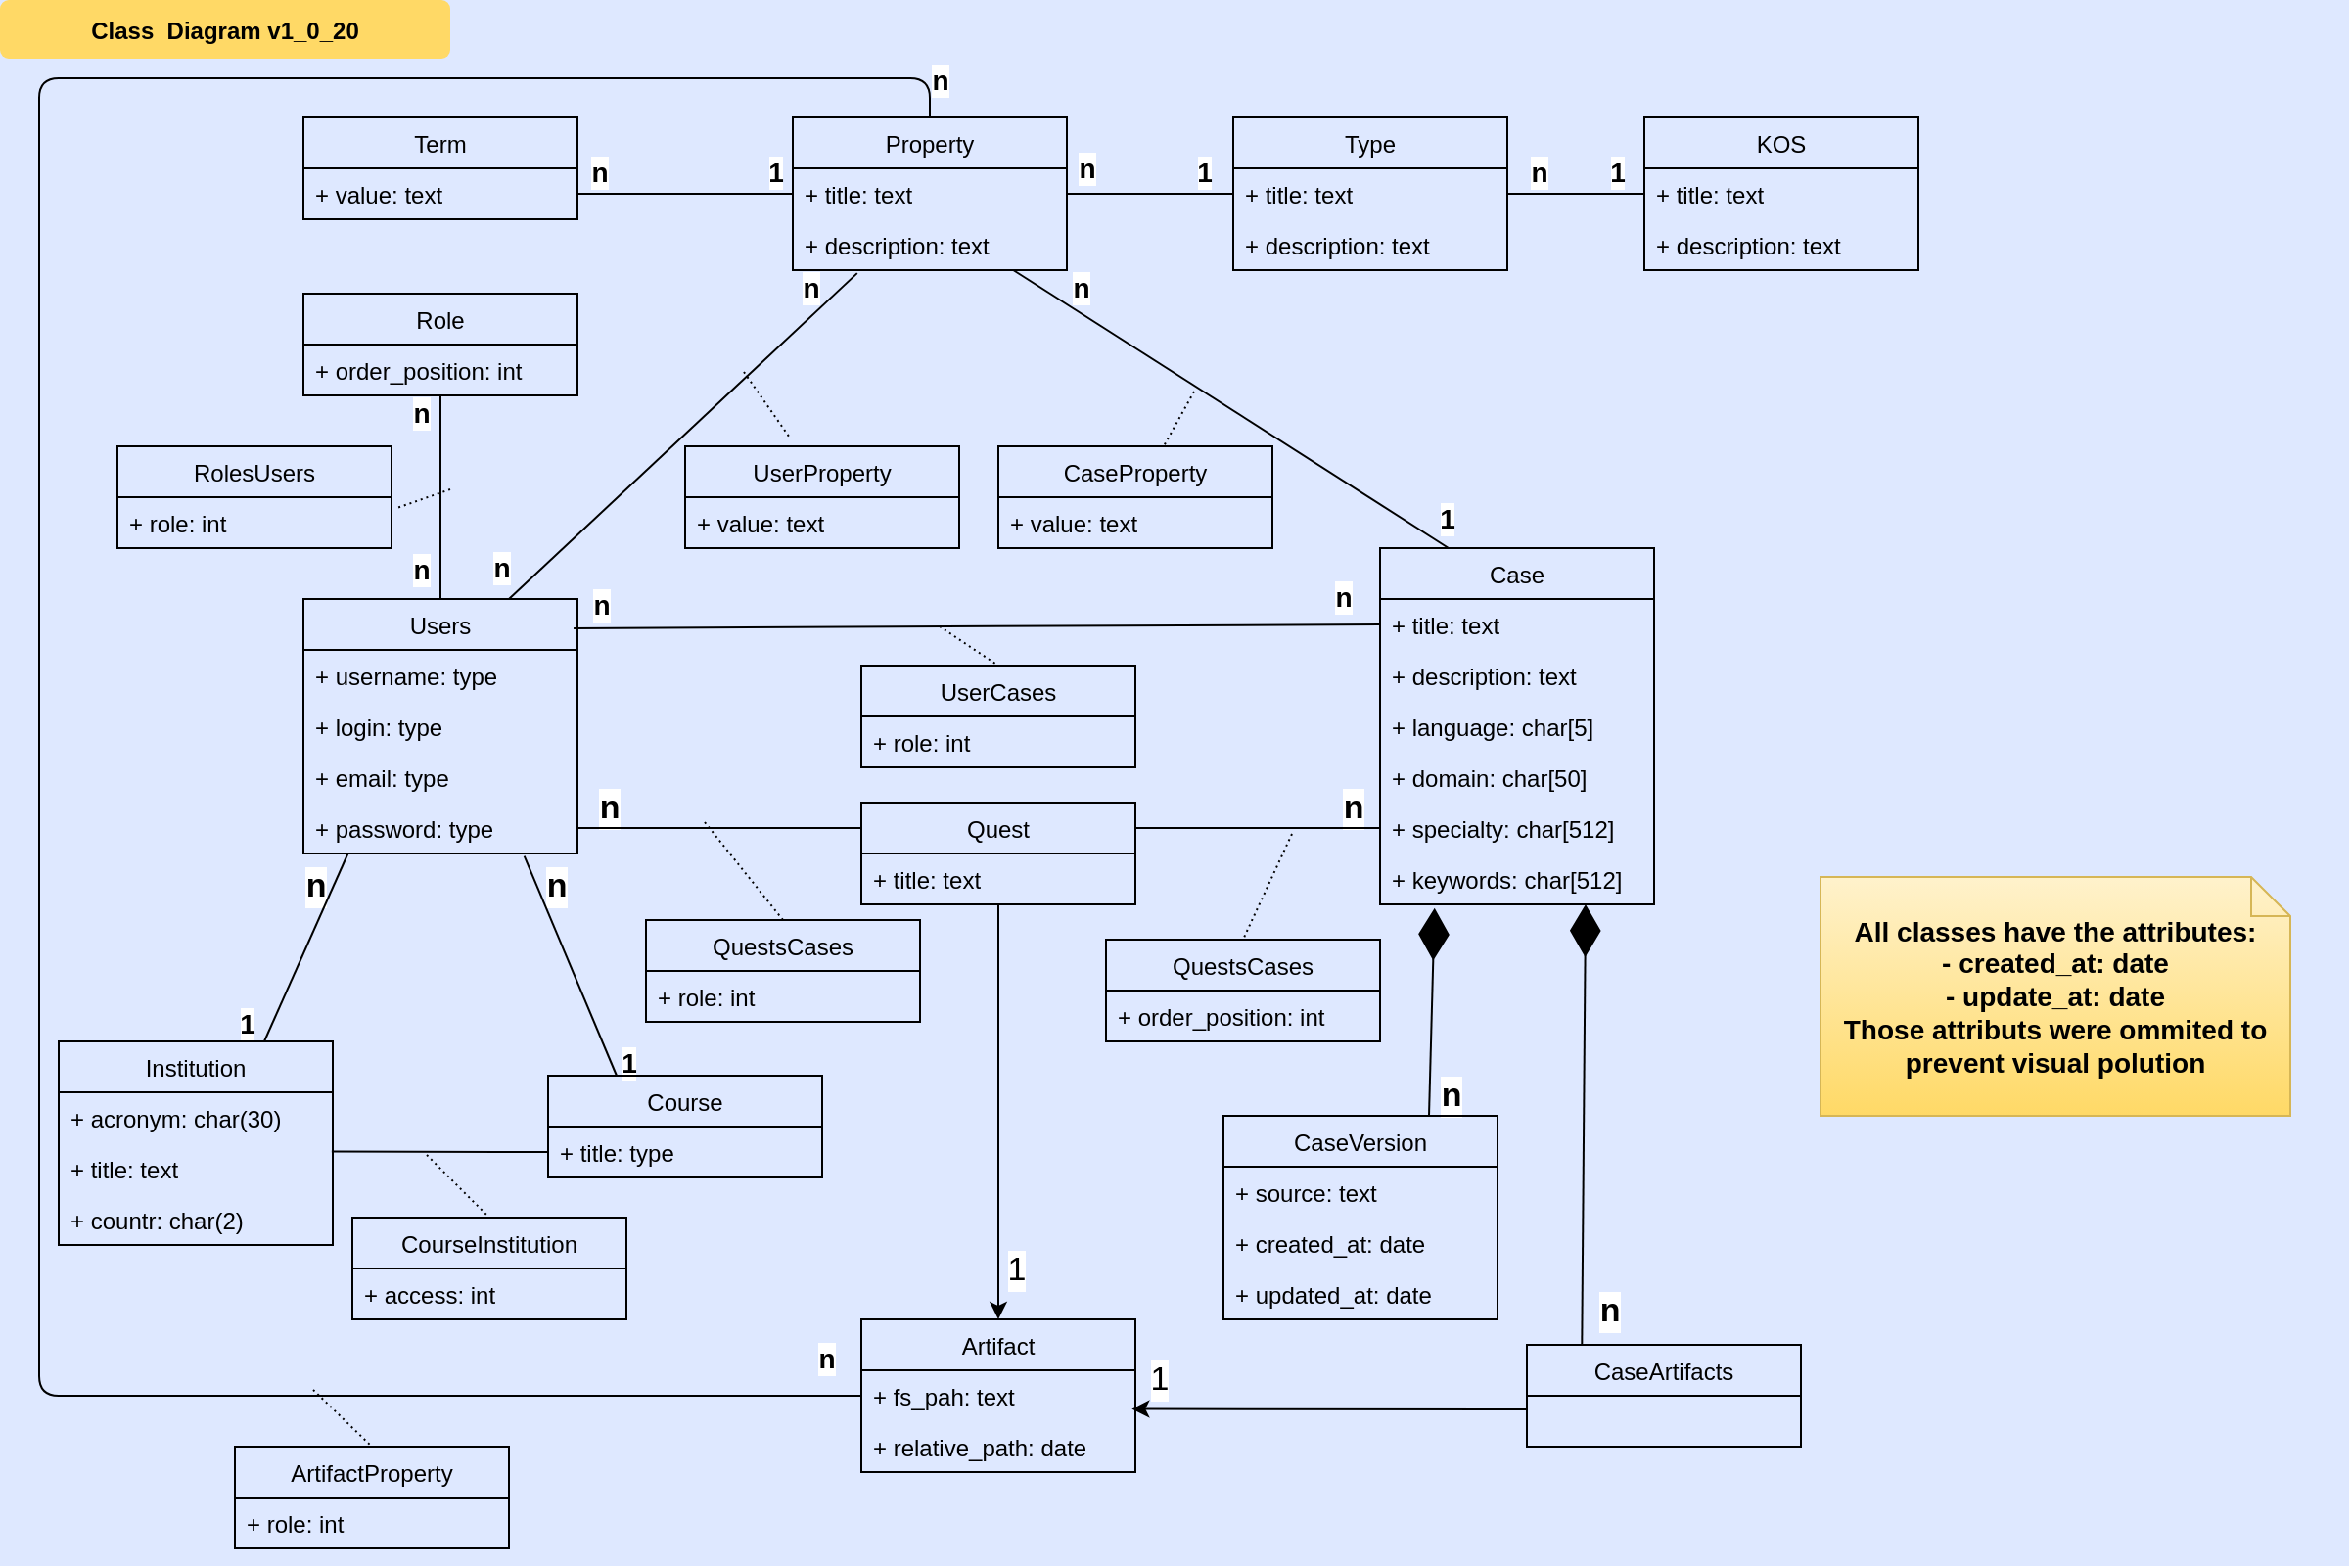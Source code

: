 <mxfile version="13.6.6" type="device"><diagram name="Page-1" id="c4acf3e9-155e-7222-9cf6-157b1a14988f"><mxGraphModel dx="1665" dy="484" grid="1" gridSize="10" guides="1" tooltips="1" connect="1" arrows="1" fold="1" page="1" pageScale="1" pageWidth="850" pageHeight="1100" background="#ffffff" math="0" shadow="0"><root><mxCell id="0"/><mxCell id="1" parent="0"/><mxCell id="ltPf_mcnGNrRVXwkHgvN-47" value="" style="fillColor=#DEE8FF;strokeColor=none" parent="1" vertex="1"><mxGeometry x="-300" y="100" width="1200" height="800" as="geometry"/></mxCell><mxCell id="sUAxRqPN--5q4pYPK_Sp-68" value="Role" style="swimlane;fontStyle=0;childLayout=stackLayout;horizontal=1;startSize=26;fillColor=none;horizontalStack=0;resizeParent=1;resizeParentMax=0;resizeLast=0;collapsible=1;marginBottom=0;" parent="1" vertex="1"><mxGeometry x="-145" y="250" width="140" height="52" as="geometry"/></mxCell><mxCell id="sUAxRqPN--5q4pYPK_Sp-69" value="+ order_position: int" style="text;strokeColor=none;fillColor=none;align=left;verticalAlign=top;spacingLeft=4;spacingRight=4;overflow=hidden;rotatable=0;points=[[0,0.5],[1,0.5]];portConstraint=eastwest;" parent="sUAxRqPN--5q4pYPK_Sp-68" vertex="1"><mxGeometry y="26" width="140" height="26" as="geometry"/></mxCell><mxCell id="sUAxRqPN--5q4pYPK_Sp-71" value="RolesUsers" style="swimlane;fontStyle=0;childLayout=stackLayout;horizontal=1;startSize=26;fillColor=none;horizontalStack=0;resizeParent=1;resizeParentMax=0;resizeLast=0;collapsible=1;marginBottom=0;" parent="1" vertex="1"><mxGeometry x="-240" y="328" width="140" height="52" as="geometry"/></mxCell><mxCell id="sUAxRqPN--5q4pYPK_Sp-72" value="+ role: int" style="text;strokeColor=none;fillColor=none;align=left;verticalAlign=top;spacingLeft=4;spacingRight=4;overflow=hidden;rotatable=0;points=[[0,0.5],[1,0.5]];portConstraint=eastwest;" parent="sUAxRqPN--5q4pYPK_Sp-71" vertex="1"><mxGeometry y="26" width="140" height="26" as="geometry"/></mxCell><mxCell id="sUAxRqPN--5q4pYPK_Sp-77" value="Property" style="swimlane;fontStyle=0;childLayout=stackLayout;horizontal=1;startSize=26;fillColor=none;horizontalStack=0;resizeParent=1;resizeParentMax=0;resizeLast=0;collapsible=1;marginBottom=0;" parent="1" vertex="1"><mxGeometry x="105" y="160" width="140" height="78" as="geometry"/></mxCell><mxCell id="sUAxRqPN--5q4pYPK_Sp-78" value="+ title: text" style="text;strokeColor=none;fillColor=none;align=left;verticalAlign=top;spacingLeft=4;spacingRight=4;overflow=hidden;rotatable=0;points=[[0,0.5],[1,0.5]];portConstraint=eastwest;" parent="sUAxRqPN--5q4pYPK_Sp-77" vertex="1"><mxGeometry y="26" width="140" height="26" as="geometry"/></mxCell><mxCell id="sUAxRqPN--5q4pYPK_Sp-79" value="+ description: text" style="text;strokeColor=none;fillColor=none;align=left;verticalAlign=top;spacingLeft=4;spacingRight=4;overflow=hidden;rotatable=0;points=[[0,0.5],[1,0.5]];portConstraint=eastwest;" parent="sUAxRqPN--5q4pYPK_Sp-77" vertex="1"><mxGeometry y="52" width="140" height="26" as="geometry"/></mxCell><mxCell id="sUAxRqPN--5q4pYPK_Sp-83" value="Term" style="swimlane;fontStyle=0;childLayout=stackLayout;horizontal=1;startSize=26;fillColor=none;horizontalStack=0;resizeParent=1;resizeParentMax=0;resizeLast=0;collapsible=1;marginBottom=0;" parent="1" vertex="1"><mxGeometry x="-145" y="160" width="140" height="52" as="geometry"/></mxCell><mxCell id="sUAxRqPN--5q4pYPK_Sp-84" value="+ value: text" style="text;strokeColor=none;fillColor=none;align=left;verticalAlign=top;spacingLeft=4;spacingRight=4;overflow=hidden;rotatable=0;points=[[0,0.5],[1,0.5]];portConstraint=eastwest;" parent="sUAxRqPN--5q4pYPK_Sp-83" vertex="1"><mxGeometry y="26" width="140" height="26" as="geometry"/></mxCell><mxCell id="sUAxRqPN--5q4pYPK_Sp-80" value="Type" style="swimlane;fontStyle=0;childLayout=stackLayout;horizontal=1;startSize=26;fillColor=none;horizontalStack=0;resizeParent=1;resizeParentMax=0;resizeLast=0;collapsible=1;marginBottom=0;" parent="1" vertex="1"><mxGeometry x="330" y="160" width="140" height="78" as="geometry"/></mxCell><mxCell id="sUAxRqPN--5q4pYPK_Sp-81" value="+ title: text" style="text;strokeColor=none;fillColor=none;align=left;verticalAlign=top;spacingLeft=4;spacingRight=4;overflow=hidden;rotatable=0;points=[[0,0.5],[1,0.5]];portConstraint=eastwest;" parent="sUAxRqPN--5q4pYPK_Sp-80" vertex="1"><mxGeometry y="26" width="140" height="26" as="geometry"/></mxCell><mxCell id="sUAxRqPN--5q4pYPK_Sp-82" value="+ description: text" style="text;strokeColor=none;fillColor=none;align=left;verticalAlign=top;spacingLeft=4;spacingRight=4;overflow=hidden;rotatable=0;points=[[0,0.5],[1,0.5]];portConstraint=eastwest;" parent="sUAxRqPN--5q4pYPK_Sp-80" vertex="1"><mxGeometry y="52" width="140" height="26" as="geometry"/></mxCell><mxCell id="sUAxRqPN--5q4pYPK_Sp-86" value="KOS" style="swimlane;fontStyle=0;childLayout=stackLayout;horizontal=1;startSize=26;fillColor=none;horizontalStack=0;resizeParent=1;resizeParentMax=0;resizeLast=0;collapsible=1;marginBottom=0;" parent="1" vertex="1"><mxGeometry x="540" y="160" width="140" height="78" as="geometry"/></mxCell><mxCell id="sUAxRqPN--5q4pYPK_Sp-87" value="+ title: text" style="text;strokeColor=none;fillColor=none;align=left;verticalAlign=top;spacingLeft=4;spacingRight=4;overflow=hidden;rotatable=0;points=[[0,0.5],[1,0.5]];portConstraint=eastwest;" parent="sUAxRqPN--5q4pYPK_Sp-86" vertex="1"><mxGeometry y="26" width="140" height="26" as="geometry"/></mxCell><mxCell id="sUAxRqPN--5q4pYPK_Sp-88" value="+ description: text" style="text;strokeColor=none;fillColor=none;align=left;verticalAlign=top;spacingLeft=4;spacingRight=4;overflow=hidden;rotatable=0;points=[[0,0.5],[1,0.5]];portConstraint=eastwest;" parent="sUAxRqPN--5q4pYPK_Sp-86" vertex="1"><mxGeometry y="52" width="140" height="26" as="geometry"/></mxCell><mxCell id="ltPf_mcnGNrRVXwkHgvN-14" value="UserProperty" style="swimlane;fontStyle=0;childLayout=stackLayout;horizontal=1;startSize=26;fillColor=none;horizontalStack=0;resizeParent=1;resizeParentMax=0;resizeLast=0;collapsible=1;marginBottom=0;" parent="1" vertex="1"><mxGeometry x="50" y="328" width="140" height="52" as="geometry"/></mxCell><mxCell id="ltPf_mcnGNrRVXwkHgvN-15" value="+ value: text" style="text;strokeColor=none;fillColor=none;align=left;verticalAlign=top;spacingLeft=4;spacingRight=4;overflow=hidden;rotatable=0;points=[[0,0.5],[1,0.5]];portConstraint=eastwest;" parent="ltPf_mcnGNrRVXwkHgvN-14" vertex="1"><mxGeometry y="26" width="140" height="26" as="geometry"/></mxCell><mxCell id="ltPf_mcnGNrRVXwkHgvN-9" value="CaseProperty" style="swimlane;fontStyle=0;childLayout=stackLayout;horizontal=1;startSize=26;fillColor=none;horizontalStack=0;resizeParent=1;resizeParentMax=0;resizeLast=0;collapsible=1;marginBottom=0;" parent="1" vertex="1"><mxGeometry x="210" y="328" width="140" height="52" as="geometry"/></mxCell><mxCell id="ltPf_mcnGNrRVXwkHgvN-10" value="+ value: text" style="text;strokeColor=none;fillColor=none;align=left;verticalAlign=top;spacingLeft=4;spacingRight=4;overflow=hidden;rotatable=0;points=[[0,0.5],[1,0.5]];portConstraint=eastwest;" parent="ltPf_mcnGNrRVXwkHgvN-9" vertex="1"><mxGeometry y="26" width="140" height="26" as="geometry"/></mxCell><mxCell id="sUAxRqPN--5q4pYPK_Sp-8" value="" style="endArrow=diamondThin;endFill=1;endSize=24;html=1;exitX=0.75;exitY=0;exitDx=0;exitDy=0;entryX=0.199;entryY=1.07;entryDx=0;entryDy=0;entryPerimeter=0;" parent="1" source="sUAxRqPN--5q4pYPK_Sp-11" target="sUAxRqPN--5q4pYPK_Sp-7" edge="1"><mxGeometry width="160" relative="1" as="geometry"><mxPoint x="682" y="424.012" as="sourcePoint"/><mxPoint x="432" y="580" as="targetPoint"/></mxGeometry></mxCell><mxCell id="sUAxRqPN--5q4pYPK_Sp-9" value="&lt;b&gt;&lt;font style=&quot;font-size: 17px&quot;&gt;n&lt;/font&gt;&lt;/b&gt;" style="edgeLabel;html=1;align=center;verticalAlign=middle;resizable=0;points=[];" parent="sUAxRqPN--5q4pYPK_Sp-8" vertex="1" connectable="0"><mxGeometry x="0.293" y="1" relative="1" as="geometry"><mxPoint x="91" y="168.57" as="offset"/></mxGeometry></mxCell><mxCell id="ltPf_mcnGNrRVXwkHgvN-40" value="&lt;b&gt;&lt;font style=&quot;font-size: 17px&quot;&gt;n&lt;/font&gt;&lt;/b&gt;" style="edgeLabel;html=1;align=center;verticalAlign=middle;resizable=0;points=[];" parent="sUAxRqPN--5q4pYPK_Sp-8" vertex="1" connectable="0"><mxGeometry x="0.293" y="1" relative="1" as="geometry"><mxPoint x="9.96" y="58.44" as="offset"/></mxGeometry></mxCell><mxCell id="ltPf_mcnGNrRVXwkHgvN-41" value="&lt;b&gt;&lt;font style=&quot;font-size: 17px&quot;&gt;n&lt;/font&gt;&lt;/b&gt;" style="edgeLabel;html=1;align=center;verticalAlign=middle;resizable=0;points=[];" parent="sUAxRqPN--5q4pYPK_Sp-8" vertex="1" connectable="0"><mxGeometry x="0.293" y="1" relative="1" as="geometry"><mxPoint x="-570.04" y="-48.33" as="offset"/></mxGeometry></mxCell><mxCell id="ltPf_mcnGNrRVXwkHgvN-42" value="1" style="edgeLabel;html=1;align=center;verticalAlign=middle;resizable=0;points=[];fontSize=14;fontStyle=1" parent="sUAxRqPN--5q4pYPK_Sp-8" vertex="1" connectable="0"><mxGeometry x="0.293" y="1" relative="1" as="geometry"><mxPoint x="-605.04" y="21.21" as="offset"/></mxGeometry></mxCell><mxCell id="ltPf_mcnGNrRVXwkHgvN-43" value="&lt;b&gt;&lt;font style=&quot;font-size: 17px&quot;&gt;n&lt;/font&gt;&lt;/b&gt;" style="edgeLabel;html=1;align=center;verticalAlign=middle;resizable=0;points=[];" parent="sUAxRqPN--5q4pYPK_Sp-8" vertex="1" connectable="0"><mxGeometry x="0.293" y="1" relative="1" as="geometry"><mxPoint x="-447.04" y="-48.33" as="offset"/></mxGeometry></mxCell><mxCell id="ltPf_mcnGNrRVXwkHgvN-44" value="1" style="edgeLabel;html=1;align=center;verticalAlign=middle;resizable=0;points=[];fontSize=14;fontStyle=1" parent="sUAxRqPN--5q4pYPK_Sp-8" vertex="1" connectable="0"><mxGeometry x="0.293" y="1" relative="1" as="geometry"><mxPoint x="-410.03" y="40.84" as="offset"/></mxGeometry></mxCell><mxCell id="ltPf_mcnGNrRVXwkHgvN-45" value="&lt;b&gt;&lt;font style=&quot;font-size: 17px&quot;&gt;n&lt;/font&gt;&lt;/b&gt;" style="edgeLabel;html=1;align=center;verticalAlign=middle;resizable=0;points=[];" parent="sUAxRqPN--5q4pYPK_Sp-8" vertex="1" connectable="0"><mxGeometry x="0.293" y="1" relative="1" as="geometry"><mxPoint x="-420.04" y="-88.33" as="offset"/></mxGeometry></mxCell><mxCell id="ltPf_mcnGNrRVXwkHgvN-46" value="&lt;b&gt;&lt;font style=&quot;font-size: 17px&quot;&gt;n&lt;/font&gt;&lt;/b&gt;" style="edgeLabel;html=1;align=center;verticalAlign=middle;resizable=0;points=[];" parent="sUAxRqPN--5q4pYPK_Sp-8" vertex="1" connectable="0"><mxGeometry x="0.293" y="1" relative="1" as="geometry"><mxPoint x="-40.04" y="-88.33" as="offset"/></mxGeometry></mxCell><mxCell id="sUAxRqPN--5q4pYPK_Sp-10" value="" style="endArrow=diamondThin;endFill=1;endSize=24;html=1;exitX=0.201;exitY=-0.007;exitDx=0;exitDy=0;entryX=0.75;entryY=1;entryDx=0;entryDy=0;exitPerimeter=0;" parent="1" source="sUAxRqPN--5q4pYPK_Sp-15" target="sUAxRqPN--5q4pYPK_Sp-1" edge="1"><mxGeometry width="160" relative="1" as="geometry"><mxPoint x="385" y="360" as="sourcePoint"/><mxPoint x="510" y="570" as="targetPoint"/></mxGeometry></mxCell><mxCell id="sUAxRqPN--5q4pYPK_Sp-29" value="" style="endArrow=none;endFill=0;endSize=12;html=1;entryX=0;entryY=0.5;entryDx=0;entryDy=0;exitX=0.996;exitY=0.165;exitDx=0;exitDy=0;exitPerimeter=0;" parent="1" source="ltPf_mcnGNrRVXwkHgvN-50" target="sUAxRqPN--5q4pYPK_Sp-28" edge="1"><mxGeometry width="160" relative="1" as="geometry"><mxPoint x="-160" y="692.5" as="sourcePoint"/><mxPoint y="692.5" as="targetPoint"/></mxGeometry></mxCell><mxCell id="sUAxRqPN--5q4pYPK_Sp-34" value="" style="endArrow=none;html=1;rounded=0;dashed=1;dashPattern=1 2;entryX=0.5;entryY=0;entryDx=0;entryDy=0;" parent="1" target="sUAxRqPN--5q4pYPK_Sp-30" edge="1"><mxGeometry relative="1" as="geometry"><mxPoint x="-82" y="690" as="sourcePoint"/><mxPoint x="250" y="782.5" as="targetPoint"/></mxGeometry></mxCell><mxCell id="sUAxRqPN--5q4pYPK_Sp-35" value="" style="resizable=0;html=1;align=left;verticalAlign=bottom;" parent="sUAxRqPN--5q4pYPK_Sp-34" connectable="0" vertex="1"><mxGeometry x="-1" relative="1" as="geometry"/></mxCell><mxCell id="sUAxRqPN--5q4pYPK_Sp-36" value="" style="resizable=0;html=1;align=right;verticalAlign=bottom;" parent="sUAxRqPN--5q4pYPK_Sp-34" connectable="0" vertex="1"><mxGeometry x="1" relative="1" as="geometry"/></mxCell><mxCell id="sUAxRqPN--5q4pYPK_Sp-37" value="" style="endArrow=none;html=1;rounded=0;exitX=0.75;exitY=0;exitDx=0;exitDy=0;entryX=0.163;entryY=0.995;entryDx=0;entryDy=0;entryPerimeter=0;" parent="1" source="sUAxRqPN--5q4pYPK_Sp-25" target="ltPf_mcnGNrRVXwkHgvN-8" edge="1"><mxGeometry relative="1" as="geometry"><mxPoint x="130" y="502" as="sourcePoint"/><mxPoint x="290" y="502" as="targetPoint"/></mxGeometry></mxCell><mxCell id="sUAxRqPN--5q4pYPK_Sp-38" value="" style="endArrow=none;html=1;rounded=0;exitX=0.25;exitY=0;exitDx=0;exitDy=0;entryX=0.806;entryY=1.049;entryDx=0;entryDy=0;entryPerimeter=0;" parent="1" source="sUAxRqPN--5q4pYPK_Sp-27" target="ltPf_mcnGNrRVXwkHgvN-8" edge="1"><mxGeometry relative="1" as="geometry"><mxPoint x="10" y="572" as="sourcePoint"/><mxPoint x="-15.714" y="494" as="targetPoint"/></mxGeometry></mxCell><mxCell id="sUAxRqPN--5q4pYPK_Sp-41" value="" style="endArrow=none;endFill=0;endSize=12;html=1;entryX=0;entryY=0.5;entryDx=0;entryDy=0;exitX=0.986;exitY=0.115;exitDx=0;exitDy=0;exitPerimeter=0;" parent="1" source="sUAxRqPN--5q4pYPK_Sp-18" target="sUAxRqPN--5q4pYPK_Sp-2" edge="1"><mxGeometry width="160" relative="1" as="geometry"><mxPoint x="10" y="480" as="sourcePoint"/><mxPoint x="50" y="566.0" as="targetPoint"/></mxGeometry></mxCell><mxCell id="sUAxRqPN--5q4pYPK_Sp-45" value="" style="endArrow=none;html=1;rounded=0;dashed=1;dashPattern=1 2;entryX=0.5;entryY=0;entryDx=0;entryDy=0;" parent="1" target="sUAxRqPN--5q4pYPK_Sp-39" edge="1"><mxGeometry relative="1" as="geometry"><mxPoint x="180" y="420" as="sourcePoint"/><mxPoint x="245" y="510" as="targetPoint"/><Array as="points"/></mxGeometry></mxCell><mxCell id="sUAxRqPN--5q4pYPK_Sp-46" value="" style="resizable=0;html=1;align=left;verticalAlign=bottom;" parent="sUAxRqPN--5q4pYPK_Sp-45" connectable="0" vertex="1"><mxGeometry x="-1" relative="1" as="geometry"/></mxCell><mxCell id="sUAxRqPN--5q4pYPK_Sp-47" value="" style="resizable=0;html=1;align=right;verticalAlign=bottom;" parent="sUAxRqPN--5q4pYPK_Sp-45" connectable="0" vertex="1"><mxGeometry x="1" relative="1" as="geometry"/></mxCell><mxCell id="sUAxRqPN--5q4pYPK_Sp-59" value="" style="endArrow=none;endFill=0;endSize=12;html=1;entryX=1;entryY=0.25;entryDx=0;entryDy=0;exitX=0;exitY=0.5;exitDx=0;exitDy=0;" parent="1" source="sUAxRqPN--5q4pYPK_Sp-6" target="sUAxRqPN--5q4pYPK_Sp-50" edge="1"><mxGeometry width="160" relative="1" as="geometry"><mxPoint x="50" y="481.0" as="sourcePoint"/><mxPoint x="280" y="523" as="targetPoint"/></mxGeometry></mxCell><mxCell id="sUAxRqPN--5q4pYPK_Sp-63" value="" style="endArrow=none;html=1;rounded=0;dashed=1;dashPattern=1 2;entryX=0.5;entryY=0;entryDx=0;entryDy=0;" parent="1" target="sUAxRqPN--5q4pYPK_Sp-61" edge="1"><mxGeometry relative="1" as="geometry"><mxPoint x="360" y="526" as="sourcePoint"/><mxPoint x="695" y="524" as="targetPoint"/><Array as="points"/></mxGeometry></mxCell><mxCell id="sUAxRqPN--5q4pYPK_Sp-64" value="" style="resizable=0;html=1;align=left;verticalAlign=bottom;" parent="sUAxRqPN--5q4pYPK_Sp-63" connectable="0" vertex="1"><mxGeometry x="-1" relative="1" as="geometry"/></mxCell><mxCell id="sUAxRqPN--5q4pYPK_Sp-65" value="" style="resizable=0;html=1;align=right;verticalAlign=bottom;" parent="sUAxRqPN--5q4pYPK_Sp-63" connectable="0" vertex="1"><mxGeometry x="1" relative="1" as="geometry"/></mxCell><mxCell id="sUAxRqPN--5q4pYPK_Sp-70" value="" style="endArrow=none;endFill=0;endSize=12;html=1;exitX=0.5;exitY=0;exitDx=0;exitDy=0;" parent="1" source="sUAxRqPN--5q4pYPK_Sp-18" target="sUAxRqPN--5q4pYPK_Sp-69" edge="1"><mxGeometry width="160" relative="1" as="geometry"><mxPoint x="5" y="481" as="sourcePoint"/><mxPoint x="370" y="481" as="targetPoint"/></mxGeometry></mxCell><mxCell id="ltPf_mcnGNrRVXwkHgvN-29" value="&lt;b&gt;n&lt;/b&gt;" style="edgeLabel;html=1;align=center;verticalAlign=middle;resizable=0;points=[];fontSize=14;" parent="sUAxRqPN--5q4pYPK_Sp-70" vertex="1" connectable="0"><mxGeometry x="-0.333" y="1" relative="1" as="geometry"><mxPoint x="-9" y="-60.88" as="offset"/></mxGeometry></mxCell><mxCell id="ltPf_mcnGNrRVXwkHgvN-30" value="&lt;b&gt;n&lt;/b&gt;" style="edgeLabel;html=1;align=center;verticalAlign=middle;resizable=0;points=[];fontSize=14;" parent="sUAxRqPN--5q4pYPK_Sp-70" vertex="1" connectable="0"><mxGeometry x="-0.333" y="1" relative="1" as="geometry"><mxPoint x="-9" y="19.12" as="offset"/></mxGeometry></mxCell><mxCell id="sUAxRqPN--5q4pYPK_Sp-73" value="" style="endArrow=none;html=1;rounded=0;dashed=1;dashPattern=1 2;entryX=1.019;entryY=0.213;entryDx=0;entryDy=0;entryPerimeter=0;" parent="1" target="sUAxRqPN--5q4pYPK_Sp-72" edge="1"><mxGeometry relative="1" as="geometry"><mxPoint x="-70" y="350" as="sourcePoint"/><mxPoint x="-150" y="380" as="targetPoint"/><Array as="points"/></mxGeometry></mxCell><mxCell id="sUAxRqPN--5q4pYPK_Sp-74" value="" style="resizable=0;html=1;align=left;verticalAlign=bottom;" parent="sUAxRqPN--5q4pYPK_Sp-73" connectable="0" vertex="1"><mxGeometry x="-1" relative="1" as="geometry"/></mxCell><mxCell id="sUAxRqPN--5q4pYPK_Sp-75" value="" style="resizable=0;html=1;align=right;verticalAlign=bottom;" parent="sUAxRqPN--5q4pYPK_Sp-73" connectable="0" vertex="1"><mxGeometry x="1" relative="1" as="geometry"/></mxCell><mxCell id="sUAxRqPN--5q4pYPK_Sp-1" value="Case" style="swimlane;fontStyle=0;childLayout=stackLayout;horizontal=1;startSize=26;fillColor=none;horizontalStack=0;resizeParent=1;resizeParentMax=0;resizeLast=0;collapsible=1;marginBottom=0;" parent="1" vertex="1"><mxGeometry x="405" y="380" width="140" height="182" as="geometry"/></mxCell><mxCell id="sUAxRqPN--5q4pYPK_Sp-2" value="+ title: text" style="text;strokeColor=none;fillColor=none;align=left;verticalAlign=top;spacingLeft=4;spacingRight=4;overflow=hidden;rotatable=0;points=[[0,0.5],[1,0.5]];portConstraint=eastwest;" parent="sUAxRqPN--5q4pYPK_Sp-1" vertex="1"><mxGeometry y="26" width="140" height="26" as="geometry"/></mxCell><mxCell id="sUAxRqPN--5q4pYPK_Sp-3" value="+ description: text" style="text;strokeColor=none;fillColor=none;align=left;verticalAlign=top;spacingLeft=4;spacingRight=4;overflow=hidden;rotatable=0;points=[[0,0.5],[1,0.5]];portConstraint=eastwest;" parent="sUAxRqPN--5q4pYPK_Sp-1" vertex="1"><mxGeometry y="52" width="140" height="26" as="geometry"/></mxCell><mxCell id="sUAxRqPN--5q4pYPK_Sp-4" value="+ language: char[5]" style="text;strokeColor=none;fillColor=none;align=left;verticalAlign=top;spacingLeft=4;spacingRight=4;overflow=hidden;rotatable=0;points=[[0,0.5],[1,0.5]];portConstraint=eastwest;" parent="sUAxRqPN--5q4pYPK_Sp-1" vertex="1"><mxGeometry y="78" width="140" height="26" as="geometry"/></mxCell><mxCell id="sUAxRqPN--5q4pYPK_Sp-5" value="+ domain: char[50]" style="text;strokeColor=none;fillColor=none;align=left;verticalAlign=top;spacingLeft=4;spacingRight=4;overflow=hidden;rotatable=0;points=[[0,0.5],[1,0.5]];portConstraint=eastwest;" parent="sUAxRqPN--5q4pYPK_Sp-1" vertex="1"><mxGeometry y="104" width="140" height="26" as="geometry"/></mxCell><mxCell id="sUAxRqPN--5q4pYPK_Sp-6" value="+ specialty: char[512]" style="text;strokeColor=none;fillColor=none;align=left;verticalAlign=top;spacingLeft=4;spacingRight=4;overflow=hidden;rotatable=0;points=[[0,0.5],[1,0.5]];portConstraint=eastwest;" parent="sUAxRqPN--5q4pYPK_Sp-1" vertex="1"><mxGeometry y="130" width="140" height="26" as="geometry"/></mxCell><mxCell id="sUAxRqPN--5q4pYPK_Sp-7" value="+ keywords: char[512]" style="text;strokeColor=none;fillColor=none;align=left;verticalAlign=top;spacingLeft=4;spacingRight=4;overflow=hidden;rotatable=0;points=[[0,0.5],[1,0.5]];portConstraint=eastwest;" parent="sUAxRqPN--5q4pYPK_Sp-1" vertex="1"><mxGeometry y="156" width="140" height="26" as="geometry"/></mxCell><mxCell id="ltPf_mcnGNrRVXwkHgvN-1" value="" style="endArrow=none;endFill=0;endSize=12;html=1;entryX=0;entryY=0.5;entryDx=0;entryDy=0;exitX=1;exitY=0.5;exitDx=0;exitDy=0;" parent="1" source="sUAxRqPN--5q4pYPK_Sp-78" target="sUAxRqPN--5q4pYPK_Sp-81" edge="1"><mxGeometry width="160" relative="1" as="geometry"><mxPoint x="550" y="473" as="sourcePoint"/><mxPoint x="760" y="499" as="targetPoint"/></mxGeometry></mxCell><mxCell id="ltPf_mcnGNrRVXwkHgvN-21" value="n" style="edgeLabel;html=1;align=center;verticalAlign=middle;resizable=0;points=[];fontSize=14;fontStyle=1" parent="ltPf_mcnGNrRVXwkHgvN-1" vertex="1" connectable="0"><mxGeometry x="0.516" y="1" relative="1" as="geometry"><mxPoint x="-54.71" y="-12" as="offset"/></mxGeometry></mxCell><mxCell id="ltPf_mcnGNrRVXwkHgvN-22" value="1" style="edgeLabel;html=1;align=center;verticalAlign=middle;resizable=0;points=[];fontSize=14;fontStyle=1" parent="ltPf_mcnGNrRVXwkHgvN-1" vertex="1" connectable="0"><mxGeometry x="-0.287" relative="1" as="geometry"><mxPoint x="39.41" y="-11" as="offset"/></mxGeometry></mxCell><mxCell id="ltPf_mcnGNrRVXwkHgvN-2" value="" style="endArrow=none;endFill=0;endSize=12;html=1;exitX=1;exitY=0.5;exitDx=0;exitDy=0;entryX=0;entryY=0.5;entryDx=0;entryDy=0;" parent="1" source="sUAxRqPN--5q4pYPK_Sp-81" target="sUAxRqPN--5q4pYPK_Sp-87" edge="1"><mxGeometry width="160" relative="1" as="geometry"><mxPoint x="320" y="347" as="sourcePoint"/><mxPoint x="625" y="347" as="targetPoint"/></mxGeometry></mxCell><mxCell id="ltPf_mcnGNrRVXwkHgvN-23" value="n" style="edgeLabel;html=1;align=center;verticalAlign=middle;resizable=0;points=[];fontSize=14;fontStyle=1" parent="ltPf_mcnGNrRVXwkHgvN-2" vertex="1" connectable="0"><mxGeometry x="-0.479" y="-1" relative="1" as="geometry"><mxPoint x="-2.65" y="-12" as="offset"/></mxGeometry></mxCell><mxCell id="ltPf_mcnGNrRVXwkHgvN-24" value="1" style="edgeLabel;html=1;align=center;verticalAlign=middle;resizable=0;points=[];fontSize=14;fontStyle=1" parent="ltPf_mcnGNrRVXwkHgvN-2" vertex="1" connectable="0"><mxGeometry x="-0.479" y="-1" relative="1" as="geometry"><mxPoint x="37.35" y="-12" as="offset"/></mxGeometry></mxCell><mxCell id="ltPf_mcnGNrRVXwkHgvN-3" value="" style="endArrow=none;endFill=0;endSize=12;html=1;" parent="1" edge="1"><mxGeometry width="160" relative="1" as="geometry"><mxPoint x="-5" y="199" as="sourcePoint"/><mxPoint x="105" y="199" as="targetPoint"/></mxGeometry></mxCell><mxCell id="ltPf_mcnGNrRVXwkHgvN-19" value="n" style="edgeLabel;html=1;align=center;verticalAlign=middle;resizable=0;points=[];fontSize=14;fontStyle=1" parent="ltPf_mcnGNrRVXwkHgvN-3" vertex="1" connectable="0"><mxGeometry x="0.273" y="1" relative="1" as="geometry"><mxPoint x="-59.66" y="-10" as="offset"/></mxGeometry></mxCell><mxCell id="ltPf_mcnGNrRVXwkHgvN-20" value="1" style="edgeLabel;html=1;align=center;verticalAlign=middle;resizable=0;points=[];fontSize=14;fontStyle=1" parent="ltPf_mcnGNrRVXwkHgvN-3" vertex="1" connectable="0"><mxGeometry x="0.273" y="1" relative="1" as="geometry"><mxPoint x="30.34" y="-10" as="offset"/></mxGeometry></mxCell><mxCell id="ltPf_mcnGNrRVXwkHgvN-4" value="" style="endArrow=none;endFill=0;endSize=12;html=1;exitX=0.25;exitY=0;exitDx=0;exitDy=0;entryX=0.806;entryY=1.005;entryDx=0;entryDy=0;entryPerimeter=0;" parent="1" source="sUAxRqPN--5q4pYPK_Sp-1" target="sUAxRqPN--5q4pYPK_Sp-79" edge="1"><mxGeometry width="160" relative="1" as="geometry"><mxPoint x="650" y="269" as="sourcePoint"/><mxPoint x="310.7" y="288.724" as="targetPoint"/></mxGeometry></mxCell><mxCell id="ltPf_mcnGNrRVXwkHgvN-5" value="" style="endArrow=none;endFill=0;endSize=12;html=1;exitX=0.75;exitY=0;exitDx=0;exitDy=0;entryX=0.235;entryY=1.06;entryDx=0;entryDy=0;entryPerimeter=0;" parent="1" source="sUAxRqPN--5q4pYPK_Sp-18" target="sUAxRqPN--5q4pYPK_Sp-79" edge="1"><mxGeometry width="160" relative="1" as="geometry"><mxPoint x="415" y="429" as="sourcePoint"/><mxPoint x="258.347" y="318" as="targetPoint"/></mxGeometry></mxCell><mxCell id="ltPf_mcnGNrRVXwkHgvN-25" value="&lt;b&gt;n&lt;/b&gt;" style="edgeLabel;html=1;align=center;verticalAlign=middle;resizable=0;points=[];fontSize=14;" parent="ltPf_mcnGNrRVXwkHgvN-5" vertex="1" connectable="0"><mxGeometry x="0.611" y="-6" relative="1" as="geometry"><mxPoint x="6.58" y="-29.82" as="offset"/></mxGeometry></mxCell><mxCell id="ltPf_mcnGNrRVXwkHgvN-26" value="&lt;b&gt;n&lt;/b&gt;" style="edgeLabel;html=1;align=center;verticalAlign=middle;resizable=0;points=[];fontSize=14;" parent="ltPf_mcnGNrRVXwkHgvN-5" vertex="1" connectable="0"><mxGeometry x="0.611" y="-6" relative="1" as="geometry"><mxPoint x="-151.42" y="113.52" as="offset"/></mxGeometry></mxCell><mxCell id="ltPf_mcnGNrRVXwkHgvN-27" value="&lt;b&gt;n&lt;/b&gt;" style="edgeLabel;html=1;align=center;verticalAlign=middle;resizable=0;points=[];fontSize=14;" parent="ltPf_mcnGNrRVXwkHgvN-5" vertex="1" connectable="0"><mxGeometry x="0.611" y="-6" relative="1" as="geometry"><mxPoint x="144.58" y="-29.82" as="offset"/></mxGeometry></mxCell><mxCell id="ltPf_mcnGNrRVXwkHgvN-28" value="&lt;b&gt;n&lt;/b&gt;" style="edgeLabel;html=1;align=center;verticalAlign=middle;resizable=0;points=[];fontSize=14;" parent="ltPf_mcnGNrRVXwkHgvN-5" vertex="1" connectable="0"><mxGeometry x="0.611" y="-6" relative="1" as="geometry"><mxPoint x="278.58" y="128.18" as="offset"/></mxGeometry></mxCell><mxCell id="ltPf_mcnGNrRVXwkHgvN-33" value="&lt;b&gt;1&lt;/b&gt;" style="edgeLabel;html=1;align=center;verticalAlign=middle;resizable=0;points=[];fontSize=14;" parent="ltPf_mcnGNrRVXwkHgvN-5" vertex="1" connectable="0"><mxGeometry x="0.611" y="-6" relative="1" as="geometry"><mxPoint x="331.77" y="88.52" as="offset"/></mxGeometry></mxCell><mxCell id="ltPf_mcnGNrRVXwkHgvN-39" value="&lt;b&gt;n&lt;/b&gt;" style="edgeLabel;html=1;align=center;verticalAlign=middle;resizable=0;points=[];fontSize=14;" parent="ltPf_mcnGNrRVXwkHgvN-5" vertex="1" connectable="0"><mxGeometry x="0.611" y="-6" relative="1" as="geometry"><mxPoint x="-100.02" y="132.33" as="offset"/></mxGeometry></mxCell><mxCell id="ltPf_mcnGNrRVXwkHgvN-11" value="" style="endArrow=none;html=1;rounded=0;dashed=1;dashPattern=1 2;" parent="1" target="ltPf_mcnGNrRVXwkHgvN-9" edge="1"><mxGeometry relative="1" as="geometry"><mxPoint x="310" y="300" as="sourcePoint"/><mxPoint x="245" y="520" as="targetPoint"/><Array as="points"/></mxGeometry></mxCell><mxCell id="ltPf_mcnGNrRVXwkHgvN-12" value="" style="resizable=0;html=1;align=left;verticalAlign=bottom;" parent="ltPf_mcnGNrRVXwkHgvN-11" connectable="0" vertex="1"><mxGeometry x="-1" relative="1" as="geometry"/></mxCell><mxCell id="ltPf_mcnGNrRVXwkHgvN-13" value="" style="resizable=0;html=1;align=right;verticalAlign=bottom;" parent="ltPf_mcnGNrRVXwkHgvN-11" connectable="0" vertex="1"><mxGeometry x="1" relative="1" as="geometry"/></mxCell><mxCell id="sUAxRqPN--5q4pYPK_Sp-18" value="Users" style="swimlane;fontStyle=0;childLayout=stackLayout;horizontal=1;startSize=26;fillColor=none;horizontalStack=0;resizeParent=1;resizeParentMax=0;resizeLast=0;collapsible=1;marginBottom=0;" parent="1" vertex="1"><mxGeometry x="-145" y="406" width="140" height="130" as="geometry"/></mxCell><mxCell id="sUAxRqPN--5q4pYPK_Sp-24" value="+ username: type" style="text;strokeColor=none;fillColor=none;align=left;verticalAlign=top;spacingLeft=4;spacingRight=4;overflow=hidden;rotatable=0;points=[[0,0.5],[1,0.5]];portConstraint=eastwest;" parent="sUAxRqPN--5q4pYPK_Sp-18" vertex="1"><mxGeometry y="26" width="140" height="26" as="geometry"/></mxCell><mxCell id="ltPf_mcnGNrRVXwkHgvN-6" value="+ login: type" style="text;strokeColor=none;fillColor=none;align=left;verticalAlign=top;spacingLeft=4;spacingRight=4;overflow=hidden;rotatable=0;points=[[0,0.5],[1,0.5]];portConstraint=eastwest;" parent="sUAxRqPN--5q4pYPK_Sp-18" vertex="1"><mxGeometry y="52" width="140" height="26" as="geometry"/></mxCell><mxCell id="ltPf_mcnGNrRVXwkHgvN-7" value="+ email: type" style="text;strokeColor=none;fillColor=none;align=left;verticalAlign=top;spacingLeft=4;spacingRight=4;overflow=hidden;rotatable=0;points=[[0,0.5],[1,0.5]];portConstraint=eastwest;" parent="sUAxRqPN--5q4pYPK_Sp-18" vertex="1"><mxGeometry y="78" width="140" height="26" as="geometry"/></mxCell><mxCell id="ltPf_mcnGNrRVXwkHgvN-8" value="+ password: type" style="text;strokeColor=none;fillColor=none;align=left;verticalAlign=top;spacingLeft=4;spacingRight=4;overflow=hidden;rotatable=0;points=[[0,0.5],[1,0.5]];portConstraint=eastwest;" parent="sUAxRqPN--5q4pYPK_Sp-18" vertex="1"><mxGeometry y="104" width="140" height="26" as="geometry"/></mxCell><mxCell id="ltPf_mcnGNrRVXwkHgvN-16" value="" style="endArrow=none;html=1;rounded=0;dashed=1;dashPattern=1 2;entryX=0.379;entryY=-0.096;entryDx=0;entryDy=0;entryPerimeter=0;" parent="1" target="ltPf_mcnGNrRVXwkHgvN-14" edge="1"><mxGeometry relative="1" as="geometry"><mxPoint x="80" y="290" as="sourcePoint"/><mxPoint x="210" y="290" as="targetPoint"/><Array as="points"/></mxGeometry></mxCell><mxCell id="ltPf_mcnGNrRVXwkHgvN-17" value="" style="resizable=0;html=1;align=left;verticalAlign=bottom;" parent="ltPf_mcnGNrRVXwkHgvN-16" connectable="0" vertex="1"><mxGeometry x="-1" relative="1" as="geometry"/></mxCell><mxCell id="ltPf_mcnGNrRVXwkHgvN-18" value="" style="resizable=0;html=1;align=right;verticalAlign=bottom;" parent="ltPf_mcnGNrRVXwkHgvN-16" connectable="0" vertex="1"><mxGeometry x="1" relative="1" as="geometry"/></mxCell><mxCell id="ltPf_mcnGNrRVXwkHgvN-31" value="" style="endArrow=none;endFill=0;endSize=12;html=1;entryX=0;entryY=0.25;entryDx=0;entryDy=0;exitX=1;exitY=0.5;exitDx=0;exitDy=0;" parent="1" source="ltPf_mcnGNrRVXwkHgvN-8" target="sUAxRqPN--5q4pYPK_Sp-50" edge="1"><mxGeometry width="160" relative="1" as="geometry"><mxPoint x="415" y="507" as="sourcePoint"/><mxPoint x="300" y="585.0" as="targetPoint"/></mxGeometry></mxCell><mxCell id="sUAxRqPN--5q4pYPK_Sp-39" value="UserCases" style="swimlane;fontStyle=0;childLayout=stackLayout;horizontal=1;startSize=26;fillColor=none;horizontalStack=0;resizeParent=1;resizeParentMax=0;resizeLast=0;collapsible=1;marginBottom=0;" parent="1" vertex="1"><mxGeometry x="140" y="440" width="140" height="52" as="geometry"/></mxCell><mxCell id="sUAxRqPN--5q4pYPK_Sp-40" value="+ role: int" style="text;strokeColor=none;fillColor=none;align=left;verticalAlign=top;spacingLeft=4;spacingRight=4;overflow=hidden;rotatable=0;points=[[0,0.5],[1,0.5]];portConstraint=eastwest;" parent="sUAxRqPN--5q4pYPK_Sp-39" vertex="1"><mxGeometry y="26" width="140" height="26" as="geometry"/></mxCell><mxCell id="sUAxRqPN--5q4pYPK_Sp-50" value="Quest" style="swimlane;fontStyle=0;childLayout=stackLayout;horizontal=1;startSize=26;fillColor=none;horizontalStack=0;resizeParent=1;resizeParentMax=0;resizeLast=0;collapsible=1;marginBottom=0;" parent="1" vertex="1"><mxGeometry x="140" y="510" width="140" height="52" as="geometry"/></mxCell><mxCell id="sUAxRqPN--5q4pYPK_Sp-51" value="+ title: text" style="text;strokeColor=none;fillColor=none;align=left;verticalAlign=top;spacingLeft=4;spacingRight=4;overflow=hidden;rotatable=0;points=[[0,0.5],[1,0.5]];portConstraint=eastwest;" parent="sUAxRqPN--5q4pYPK_Sp-50" vertex="1"><mxGeometry y="26" width="140" height="26" as="geometry"/></mxCell><mxCell id="sUAxRqPN--5q4pYPK_Sp-11" value="CaseVersion" style="swimlane;fontStyle=0;childLayout=stackLayout;horizontal=1;startSize=26;fillColor=none;horizontalStack=0;resizeParent=1;resizeParentMax=0;resizeLast=0;collapsible=1;marginBottom=0;" parent="1" vertex="1"><mxGeometry x="325" y="670" width="140" height="104" as="geometry"/></mxCell><mxCell id="sUAxRqPN--5q4pYPK_Sp-12" value="+ source: text" style="text;strokeColor=none;fillColor=none;align=left;verticalAlign=top;spacingLeft=4;spacingRight=4;overflow=hidden;rotatable=0;points=[[0,0.5],[1,0.5]];portConstraint=eastwest;" parent="sUAxRqPN--5q4pYPK_Sp-11" vertex="1"><mxGeometry y="26" width="140" height="26" as="geometry"/></mxCell><mxCell id="sUAxRqPN--5q4pYPK_Sp-13" value="+ created_at: date" style="text;strokeColor=none;fillColor=none;align=left;verticalAlign=top;spacingLeft=4;spacingRight=4;overflow=hidden;rotatable=0;points=[[0,0.5],[1,0.5]];portConstraint=eastwest;" parent="sUAxRqPN--5q4pYPK_Sp-11" vertex="1"><mxGeometry y="52" width="140" height="26" as="geometry"/></mxCell><mxCell id="sUAxRqPN--5q4pYPK_Sp-14" value="+ updated_at: date" style="text;strokeColor=none;fillColor=none;align=left;verticalAlign=top;spacingLeft=4;spacingRight=4;overflow=hidden;rotatable=0;points=[[0,0.5],[1,0.5]];portConstraint=eastwest;" parent="sUAxRqPN--5q4pYPK_Sp-11" vertex="1"><mxGeometry y="78" width="140" height="26" as="geometry"/></mxCell><mxCell id="sUAxRqPN--5q4pYPK_Sp-61" value="QuestsCases" style="swimlane;fontStyle=0;childLayout=stackLayout;horizontal=1;startSize=26;fillColor=none;horizontalStack=0;resizeParent=1;resizeParentMax=0;resizeLast=0;collapsible=1;marginBottom=0;" parent="1" vertex="1"><mxGeometry x="265" y="580" width="140" height="52" as="geometry"/></mxCell><mxCell id="sUAxRqPN--5q4pYPK_Sp-62" value="+ order_position: int" style="text;strokeColor=none;fillColor=none;align=left;verticalAlign=top;spacingLeft=4;spacingRight=4;overflow=hidden;rotatable=0;points=[[0,0.5],[1,0.5]];portConstraint=eastwest;" parent="sUAxRqPN--5q4pYPK_Sp-61" vertex="1"><mxGeometry y="26" width="140" height="26" as="geometry"/></mxCell><mxCell id="ltPf_mcnGNrRVXwkHgvN-36" value="" style="endArrow=none;html=1;rounded=0;dashed=1;dashPattern=1 2;entryX=0.5;entryY=0;entryDx=0;entryDy=0;" parent="1" target="ltPf_mcnGNrRVXwkHgvN-34" edge="1"><mxGeometry relative="1" as="geometry"><mxPoint x="60" y="520" as="sourcePoint"/><mxPoint x="345" y="590" as="targetPoint"/><Array as="points"/></mxGeometry></mxCell><mxCell id="ltPf_mcnGNrRVXwkHgvN-37" value="" style="resizable=0;html=1;align=left;verticalAlign=bottom;" parent="ltPf_mcnGNrRVXwkHgvN-36" connectable="0" vertex="1"><mxGeometry x="-1" relative="1" as="geometry"/></mxCell><mxCell id="ltPf_mcnGNrRVXwkHgvN-38" value="" style="resizable=0;html=1;align=right;verticalAlign=bottom;" parent="ltPf_mcnGNrRVXwkHgvN-36" connectable="0" vertex="1"><mxGeometry x="1" relative="1" as="geometry"/></mxCell><mxCell id="ltPf_mcnGNrRVXwkHgvN-48" value="Class  Diagram v1_0_20" style="rounded=1;fontStyle=1;fillColor=#FFD966;strokeColor=none" parent="1" vertex="1"><mxGeometry x="-300" y="100" width="230" height="30" as="geometry"/></mxCell><mxCell id="ltPf_mcnGNrRVXwkHgvN-49" value="&lt;div&gt;&lt;b&gt;All classes have the attributes:&lt;/b&gt;&lt;/div&gt;&lt;div&gt;&lt;b&gt;- created_at: date&lt;/b&gt;&lt;/div&gt;&lt;div&gt;&lt;b&gt;- update_at: date&lt;/b&gt;&lt;/div&gt;&lt;div&gt;&lt;b&gt;Those attributs were ommited to prevent visual polution&lt;/b&gt;&lt;br&gt;&lt;/div&gt;" style="shape=note;size=20;whiteSpace=wrap;html=1;fillColor=#fff2cc;fontSize=14;gradientColor=#ffd966;strokeColor=#d6b656;" parent="1" vertex="1"><mxGeometry x="630" y="548" width="240" height="122" as="geometry"/></mxCell><mxCell id="sUAxRqPN--5q4pYPK_Sp-27" value="Course" style="swimlane;fontStyle=0;childLayout=stackLayout;horizontal=1;startSize=26;fillColor=none;horizontalStack=0;resizeParent=1;resizeParentMax=0;resizeLast=0;collapsible=1;marginBottom=0;" parent="1" vertex="1"><mxGeometry x="-20" y="649.5" width="140" height="52" as="geometry"/></mxCell><mxCell id="sUAxRqPN--5q4pYPK_Sp-28" value="+ title: type" style="text;strokeColor=none;fillColor=none;align=left;verticalAlign=top;spacingLeft=4;spacingRight=4;overflow=hidden;rotatable=0;points=[[0,0.5],[1,0.5]];portConstraint=eastwest;" parent="sUAxRqPN--5q4pYPK_Sp-27" vertex="1"><mxGeometry y="26" width="140" height="26" as="geometry"/></mxCell><mxCell id="sUAxRqPN--5q4pYPK_Sp-30" value="CourseInstitution" style="swimlane;fontStyle=0;childLayout=stackLayout;horizontal=1;startSize=26;fillColor=none;horizontalStack=0;resizeParent=1;resizeParentMax=0;resizeLast=0;collapsible=1;marginBottom=0;" parent="1" vertex="1"><mxGeometry x="-120" y="722" width="140" height="52" as="geometry"/></mxCell><mxCell id="sUAxRqPN--5q4pYPK_Sp-31" value="+ access: int" style="text;strokeColor=none;fillColor=none;align=left;verticalAlign=top;spacingLeft=4;spacingRight=4;overflow=hidden;rotatable=0;points=[[0,0.5],[1,0.5]];portConstraint=eastwest;" parent="sUAxRqPN--5q4pYPK_Sp-30" vertex="1"><mxGeometry y="26" width="140" height="26" as="geometry"/></mxCell><mxCell id="sUAxRqPN--5q4pYPK_Sp-25" value="Institution" style="swimlane;fontStyle=0;childLayout=stackLayout;horizontal=1;startSize=26;fillColor=none;horizontalStack=0;resizeParent=1;resizeParentMax=0;resizeLast=0;collapsible=1;marginBottom=0;" parent="1" vertex="1"><mxGeometry x="-270" y="632" width="140" height="104" as="geometry"/></mxCell><mxCell id="sUAxRqPN--5q4pYPK_Sp-26" value="+ acronym: char(30)" style="text;strokeColor=none;fillColor=none;align=left;verticalAlign=top;spacingLeft=4;spacingRight=4;overflow=hidden;rotatable=0;points=[[0,0.5],[1,0.5]];portConstraint=eastwest;" parent="sUAxRqPN--5q4pYPK_Sp-25" vertex="1"><mxGeometry y="26" width="140" height="26" as="geometry"/></mxCell><mxCell id="ltPf_mcnGNrRVXwkHgvN-50" value="+ title: text" style="text;strokeColor=none;fillColor=none;align=left;verticalAlign=top;spacingLeft=4;spacingRight=4;overflow=hidden;rotatable=0;points=[[0,0.5],[1,0.5]];portConstraint=eastwest;" parent="sUAxRqPN--5q4pYPK_Sp-25" vertex="1"><mxGeometry y="52" width="140" height="26" as="geometry"/></mxCell><mxCell id="ltPf_mcnGNrRVXwkHgvN-51" value="+ countr: char(2)" style="text;strokeColor=none;fillColor=none;align=left;verticalAlign=top;spacingLeft=4;spacingRight=4;overflow=hidden;rotatable=0;points=[[0,0.5],[1,0.5]];portConstraint=eastwest;" parent="sUAxRqPN--5q4pYPK_Sp-25" vertex="1"><mxGeometry y="78" width="140" height="26" as="geometry"/></mxCell><mxCell id="ltPf_mcnGNrRVXwkHgvN-34" value="QuestsCases" style="swimlane;fontStyle=0;childLayout=stackLayout;horizontal=1;startSize=26;fillColor=none;horizontalStack=0;resizeParent=1;resizeParentMax=0;resizeLast=0;collapsible=1;marginBottom=0;" parent="1" vertex="1"><mxGeometry x="30" y="570" width="140" height="52" as="geometry"/></mxCell><mxCell id="ltPf_mcnGNrRVXwkHgvN-35" value="+ role: int" style="text;strokeColor=none;fillColor=none;align=left;verticalAlign=top;spacingLeft=4;spacingRight=4;overflow=hidden;rotatable=0;points=[[0,0.5],[1,0.5]];portConstraint=eastwest;" parent="ltPf_mcnGNrRVXwkHgvN-34" vertex="1"><mxGeometry y="26" width="140" height="26" as="geometry"/></mxCell><mxCell id="rxB0pewscnfSwpeUuFem-4" value="" style="endArrow=classic;endFill=1;html=1;entryX=0.987;entryY=0.76;entryDx=0;entryDy=0;startArrow=none;startFill=0;entryPerimeter=0;" edge="1" parent="1" target="rxB0pewscnfSwpeUuFem-2"><mxGeometry width="160" relative="1" as="geometry"><mxPoint x="480" y="820" as="sourcePoint"/><mxPoint x="290" y="533" as="targetPoint"/></mxGeometry></mxCell><mxCell id="rxB0pewscnfSwpeUuFem-5" value="1" style="edgeLabel;html=1;align=center;verticalAlign=middle;resizable=0;points=[];fontSize=17;" vertex="1" connectable="0" parent="rxB0pewscnfSwpeUuFem-4"><mxGeometry x="0.588" y="1" relative="1" as="geometry"><mxPoint x="-28" y="-16" as="offset"/></mxGeometry></mxCell><mxCell id="rxB0pewscnfSwpeUuFem-1" value="Artifact" style="swimlane;fontStyle=0;childLayout=stackLayout;horizontal=1;startSize=26;fillColor=none;horizontalStack=0;resizeParent=1;resizeParentMax=0;resizeLast=0;collapsible=1;marginBottom=0;" vertex="1" parent="1"><mxGeometry x="140" y="774" width="140" height="78" as="geometry"/></mxCell><mxCell id="rxB0pewscnfSwpeUuFem-2" value="+ fs_pah: text" style="text;strokeColor=none;fillColor=none;align=left;verticalAlign=top;spacingLeft=4;spacingRight=4;overflow=hidden;rotatable=0;points=[[0,0.5],[1,0.5]];portConstraint=eastwest;" vertex="1" parent="rxB0pewscnfSwpeUuFem-1"><mxGeometry y="26" width="140" height="26" as="geometry"/></mxCell><mxCell id="rxB0pewscnfSwpeUuFem-3" value="+ relative_path: date" style="text;strokeColor=none;fillColor=none;align=left;verticalAlign=top;spacingLeft=4;spacingRight=4;overflow=hidden;rotatable=0;points=[[0,0.5],[1,0.5]];portConstraint=eastwest;" vertex="1" parent="rxB0pewscnfSwpeUuFem-1"><mxGeometry y="52" width="140" height="26" as="geometry"/></mxCell><mxCell id="sUAxRqPN--5q4pYPK_Sp-15" value="CaseArtifacts" style="swimlane;fontStyle=0;childLayout=stackLayout;horizontal=1;startSize=26;fillColor=none;horizontalStack=0;resizeParent=1;resizeParentMax=0;resizeLast=0;collapsible=1;marginBottom=0;" parent="1" vertex="1"><mxGeometry x="480" y="787" width="140" height="52" as="geometry"/></mxCell><mxCell id="rxB0pewscnfSwpeUuFem-7" value="" style="endArrow=classic;endFill=1;html=1;entryX=0.5;entryY=0;entryDx=0;entryDy=0;startArrow=none;startFill=0;" edge="1" parent="1" source="sUAxRqPN--5q4pYPK_Sp-51" target="rxB0pewscnfSwpeUuFem-1"><mxGeometry width="160" relative="1" as="geometry"><mxPoint x="490" y="823" as="sourcePoint"/><mxPoint x="290" y="823" as="targetPoint"/></mxGeometry></mxCell><mxCell id="rxB0pewscnfSwpeUuFem-8" value="1" style="edgeLabel;html=1;align=center;verticalAlign=middle;resizable=0;points=[];fontSize=17;" vertex="1" connectable="0" parent="rxB0pewscnfSwpeUuFem-7"><mxGeometry x="0.588" y="1" relative="1" as="geometry"><mxPoint x="8" y="18" as="offset"/></mxGeometry></mxCell><mxCell id="rxB0pewscnfSwpeUuFem-10" value="" style="endArrow=none;endFill=0;endSize=12;html=1;entryX=0.5;entryY=0;entryDx=0;entryDy=0;exitX=0;exitY=0.5;exitDx=0;exitDy=0;" edge="1" parent="1" source="rxB0pewscnfSwpeUuFem-2" target="sUAxRqPN--5q4pYPK_Sp-77"><mxGeometry x="-0.001" y="-10" width="160" relative="1" as="geometry"><mxPoint x="5" y="209" as="sourcePoint"/><mxPoint x="115" y="209" as="targetPoint"/><Array as="points"><mxPoint x="-280" y="813"/><mxPoint x="-280" y="140"/><mxPoint x="175" y="140"/></Array><mxPoint as="offset"/></mxGeometry></mxCell><mxCell id="rxB0pewscnfSwpeUuFem-11" value="n" style="edgeLabel;html=1;align=center;verticalAlign=middle;resizable=0;points=[];fontSize=14;fontStyle=1" vertex="1" connectable="0" parent="rxB0pewscnfSwpeUuFem-10"><mxGeometry x="0.273" y="1" relative="1" as="geometry"><mxPoint x="403" y="558.33" as="offset"/></mxGeometry></mxCell><mxCell id="rxB0pewscnfSwpeUuFem-12" value="n" style="edgeLabel;html=1;align=center;verticalAlign=middle;resizable=0;points=[];fontSize=14;fontStyle=1" vertex="1" connectable="0" parent="rxB0pewscnfSwpeUuFem-10"><mxGeometry x="0.273" y="1" relative="1" as="geometry"><mxPoint x="461" y="-94.67" as="offset"/></mxGeometry></mxCell><mxCell id="rxB0pewscnfSwpeUuFem-15" value="" style="endArrow=none;html=1;rounded=0;dashed=1;dashPattern=1 2;entryX=0.5;entryY=0;entryDx=0;entryDy=0;" edge="1" parent="1" target="rxB0pewscnfSwpeUuFem-13"><mxGeometry relative="1" as="geometry"><mxPoint x="-140" y="810" as="sourcePoint"/><mxPoint x="-40" y="732" as="targetPoint"/></mxGeometry></mxCell><mxCell id="rxB0pewscnfSwpeUuFem-16" value="" style="resizable=0;html=1;align=left;verticalAlign=bottom;" connectable="0" vertex="1" parent="rxB0pewscnfSwpeUuFem-15"><mxGeometry x="-1" relative="1" as="geometry"/></mxCell><mxCell id="rxB0pewscnfSwpeUuFem-17" value="" style="resizable=0;html=1;align=right;verticalAlign=bottom;" connectable="0" vertex="1" parent="rxB0pewscnfSwpeUuFem-15"><mxGeometry x="1" relative="1" as="geometry"/></mxCell><mxCell id="rxB0pewscnfSwpeUuFem-13" value="ArtifactProperty" style="swimlane;fontStyle=0;childLayout=stackLayout;horizontal=1;startSize=26;fillColor=none;horizontalStack=0;resizeParent=1;resizeParentMax=0;resizeLast=0;collapsible=1;marginBottom=0;" vertex="1" parent="1"><mxGeometry x="-180" y="839" width="140" height="52" as="geometry"/></mxCell><mxCell id="rxB0pewscnfSwpeUuFem-14" value="+ role: int" style="text;strokeColor=none;fillColor=none;align=left;verticalAlign=top;spacingLeft=4;spacingRight=4;overflow=hidden;rotatable=0;points=[[0,0.5],[1,0.5]];portConstraint=eastwest;" vertex="1" parent="rxB0pewscnfSwpeUuFem-13"><mxGeometry y="26" width="140" height="26" as="geometry"/></mxCell></root></mxGraphModel></diagram></mxfile>